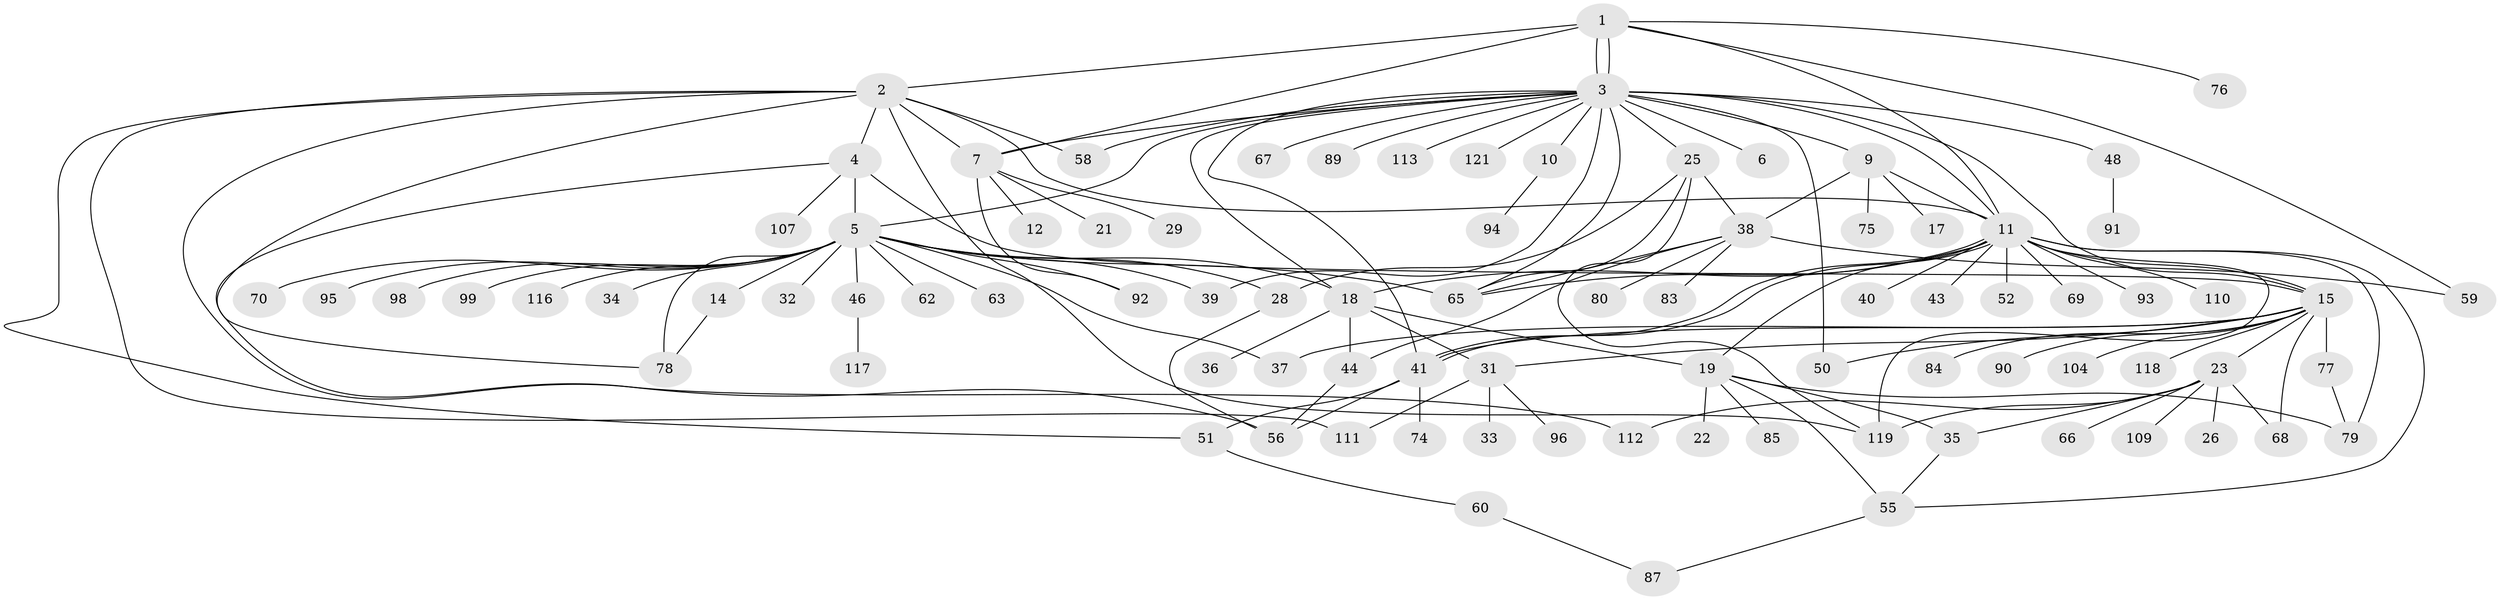 // Generated by graph-tools (version 1.1) at 2025/51/02/27/25 19:51:58]
// undirected, 87 vertices, 133 edges
graph export_dot {
graph [start="1"]
  node [color=gray90,style=filled];
  1 [super="+102"];
  2 [super="+27"];
  3 [super="+8"];
  4 [super="+97"];
  5 [super="+20"];
  6 [super="+53"];
  7 [super="+13"];
  9 [super="+47"];
  10;
  11 [super="+106"];
  12;
  14 [super="+81"];
  15 [super="+16"];
  17;
  18 [super="+61"];
  19 [super="+24"];
  21 [super="+105"];
  22;
  23 [super="+30"];
  25 [super="+86"];
  26 [super="+101"];
  28 [super="+103"];
  29;
  31 [super="+54"];
  32 [super="+42"];
  33;
  34;
  35 [super="+108"];
  36;
  37 [super="+57"];
  38 [super="+49"];
  39;
  40;
  41 [super="+45"];
  43;
  44;
  46;
  48 [super="+71"];
  50 [super="+82"];
  51 [super="+64"];
  52;
  55 [super="+100"];
  56 [super="+72"];
  58;
  59;
  60;
  62;
  63 [super="+114"];
  65 [super="+73"];
  66;
  67;
  68;
  69;
  70;
  74;
  75;
  76;
  77;
  78 [super="+88"];
  79;
  80;
  83;
  84;
  85;
  87;
  89;
  90;
  91;
  92;
  93;
  94;
  95;
  96;
  98;
  99;
  104;
  107;
  109;
  110;
  111;
  112 [super="+115"];
  113;
  116;
  117;
  118;
  119 [super="+120"];
  121;
  1 -- 2;
  1 -- 3 [weight=2];
  1 -- 3;
  1 -- 76;
  1 -- 11;
  1 -- 59;
  1 -- 7;
  2 -- 4;
  2 -- 11;
  2 -- 58;
  2 -- 119;
  2 -- 51;
  2 -- 7;
  2 -- 78;
  2 -- 111;
  2 -- 112;
  3 -- 6;
  3 -- 7 [weight=2];
  3 -- 9 [weight=2];
  3 -- 15 [weight=2];
  3 -- 18;
  3 -- 39;
  3 -- 48;
  3 -- 58;
  3 -- 113;
  3 -- 121;
  3 -- 67;
  3 -- 5;
  3 -- 41;
  3 -- 10;
  3 -- 11;
  3 -- 50;
  3 -- 89;
  3 -- 25;
  3 -- 65;
  4 -- 5;
  4 -- 15 [weight=2];
  4 -- 56;
  4 -- 107;
  5 -- 14;
  5 -- 18;
  5 -- 28;
  5 -- 34;
  5 -- 39;
  5 -- 46;
  5 -- 62;
  5 -- 63;
  5 -- 70;
  5 -- 92;
  5 -- 95;
  5 -- 98;
  5 -- 99;
  5 -- 116;
  5 -- 32;
  5 -- 37;
  5 -- 78;
  5 -- 65;
  7 -- 12;
  7 -- 21;
  7 -- 92;
  7 -- 29;
  9 -- 11;
  9 -- 17;
  9 -- 38;
  9 -- 75;
  10 -- 94;
  11 -- 15;
  11 -- 18;
  11 -- 40;
  11 -- 41;
  11 -- 41;
  11 -- 43;
  11 -- 52;
  11 -- 55;
  11 -- 69;
  11 -- 79;
  11 -- 93;
  11 -- 110;
  11 -- 19;
  11 -- 119;
  11 -- 65;
  14 -- 78;
  15 -- 23;
  15 -- 37;
  15 -- 41;
  15 -- 84;
  15 -- 90;
  15 -- 104;
  15 -- 118;
  15 -- 68;
  15 -- 31;
  15 -- 77;
  15 -- 50;
  18 -- 19;
  18 -- 36;
  18 -- 44;
  18 -- 31;
  19 -- 22;
  19 -- 79;
  19 -- 85;
  19 -- 55;
  19 -- 35;
  23 -- 26;
  23 -- 35;
  23 -- 68;
  23 -- 109;
  23 -- 112;
  23 -- 66;
  23 -- 119;
  25 -- 38;
  25 -- 119;
  25 -- 65;
  25 -- 28 [weight=2];
  28 -- 56;
  31 -- 33;
  31 -- 96;
  31 -- 111;
  35 -- 55;
  38 -- 59;
  38 -- 65;
  38 -- 80;
  38 -- 83;
  38 -- 44;
  41 -- 51;
  41 -- 56;
  41 -- 74;
  44 -- 56;
  46 -- 117;
  48 -- 91;
  51 -- 60;
  55 -- 87;
  60 -- 87;
  77 -- 79;
}
